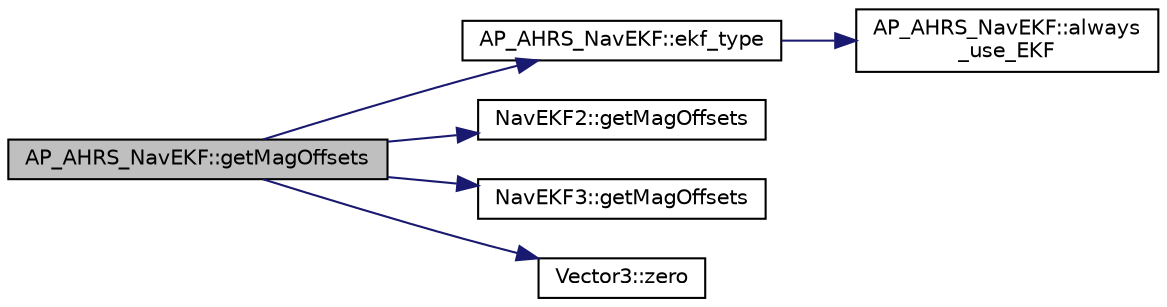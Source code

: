 digraph "AP_AHRS_NavEKF::getMagOffsets"
{
 // INTERACTIVE_SVG=YES
  edge [fontname="Helvetica",fontsize="10",labelfontname="Helvetica",labelfontsize="10"];
  node [fontname="Helvetica",fontsize="10",shape=record];
  rankdir="LR";
  Node1 [label="AP_AHRS_NavEKF::getMagOffsets",height=0.2,width=0.4,color="black", fillcolor="grey75", style="filled", fontcolor="black"];
  Node1 -> Node2 [color="midnightblue",fontsize="10",style="solid",fontname="Helvetica"];
  Node2 [label="AP_AHRS_NavEKF::ekf_type",height=0.2,width=0.4,color="black", fillcolor="white", style="filled",URL="$classAP__AHRS__NavEKF.html#a2421598bfc909c228709f99347a5fcea"];
  Node2 -> Node3 [color="midnightblue",fontsize="10",style="solid",fontname="Helvetica"];
  Node3 [label="AP_AHRS_NavEKF::always\l_use_EKF",height=0.2,width=0.4,color="black", fillcolor="white", style="filled",URL="$classAP__AHRS__NavEKF.html#a9af775a381a41ff78ac75a06ba7b1a05"];
  Node1 -> Node4 [color="midnightblue",fontsize="10",style="solid",fontname="Helvetica"];
  Node4 [label="NavEKF2::getMagOffsets",height=0.2,width=0.4,color="black", fillcolor="white", style="filled",URL="$classNavEKF2.html#a9ab4e16cf0e95c0b3b907cfc1c9ac338"];
  Node1 -> Node5 [color="midnightblue",fontsize="10",style="solid",fontname="Helvetica"];
  Node5 [label="NavEKF3::getMagOffsets",height=0.2,width=0.4,color="black", fillcolor="white", style="filled",URL="$classNavEKF3.html#ad4f6151a9bdb754a2299758a7e8aae31"];
  Node1 -> Node6 [color="midnightblue",fontsize="10",style="solid",fontname="Helvetica"];
  Node6 [label="Vector3::zero",height=0.2,width=0.4,color="black", fillcolor="white", style="filled",URL="$classVector3.html#adf1769d5ee5df2f8585df2f540fa5efe"];
}
